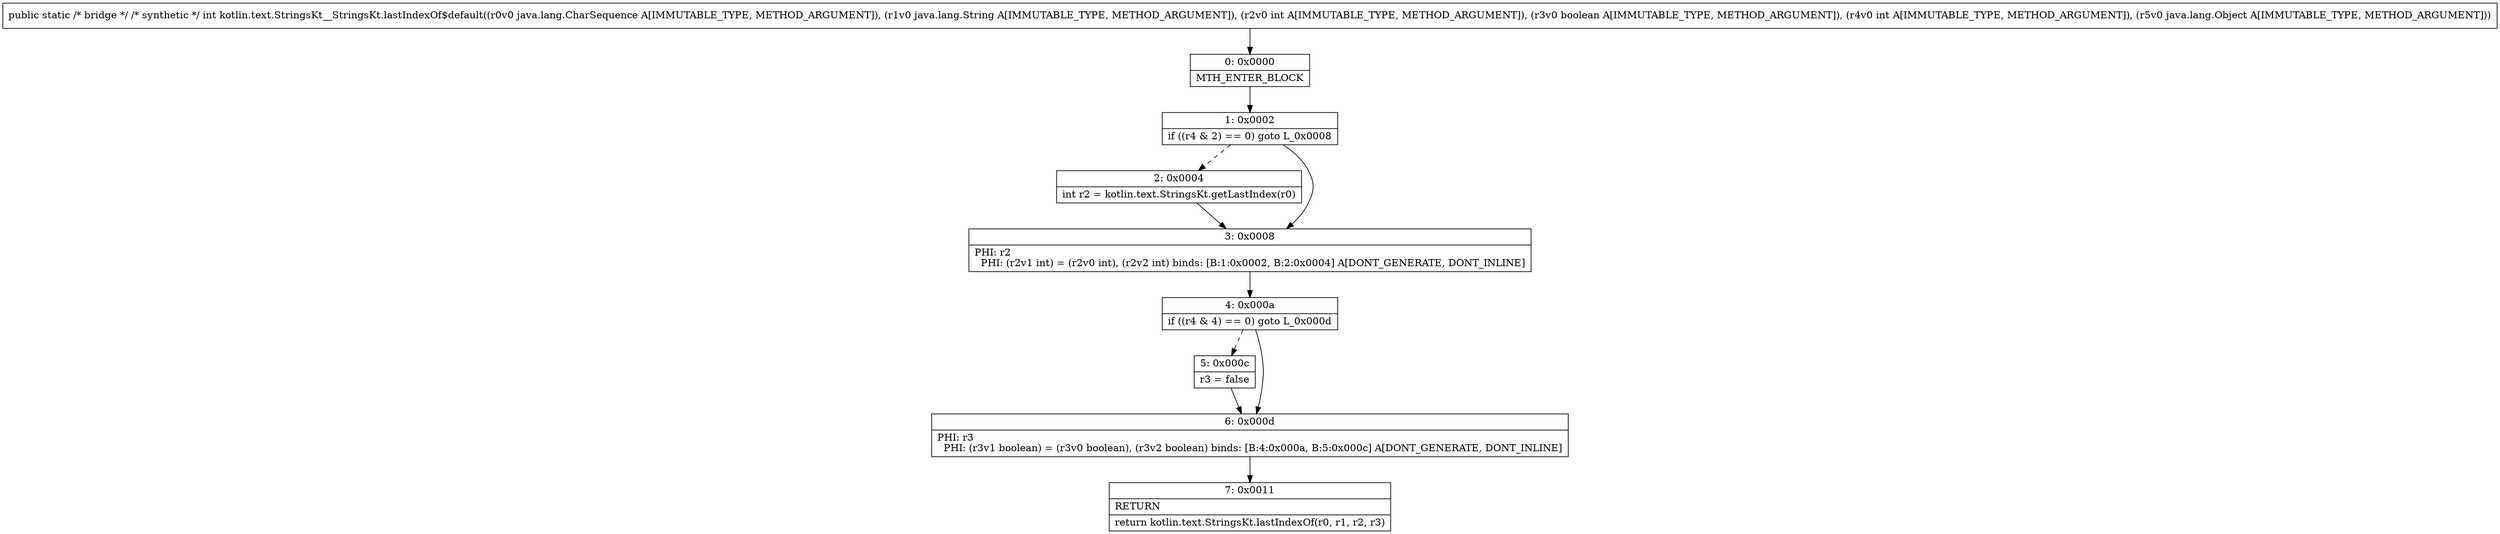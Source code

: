 digraph "CFG forkotlin.text.StringsKt__StringsKt.lastIndexOf$default(Ljava\/lang\/CharSequence;Ljava\/lang\/String;IZILjava\/lang\/Object;)I" {
Node_0 [shape=record,label="{0\:\ 0x0000|MTH_ENTER_BLOCK\l}"];
Node_1 [shape=record,label="{1\:\ 0x0002|if ((r4 & 2) == 0) goto L_0x0008\l}"];
Node_2 [shape=record,label="{2\:\ 0x0004|int r2 = kotlin.text.StringsKt.getLastIndex(r0)\l}"];
Node_3 [shape=record,label="{3\:\ 0x0008|PHI: r2 \l  PHI: (r2v1 int) = (r2v0 int), (r2v2 int) binds: [B:1:0x0002, B:2:0x0004] A[DONT_GENERATE, DONT_INLINE]\l}"];
Node_4 [shape=record,label="{4\:\ 0x000a|if ((r4 & 4) == 0) goto L_0x000d\l}"];
Node_5 [shape=record,label="{5\:\ 0x000c|r3 = false\l}"];
Node_6 [shape=record,label="{6\:\ 0x000d|PHI: r3 \l  PHI: (r3v1 boolean) = (r3v0 boolean), (r3v2 boolean) binds: [B:4:0x000a, B:5:0x000c] A[DONT_GENERATE, DONT_INLINE]\l}"];
Node_7 [shape=record,label="{7\:\ 0x0011|RETURN\l|return kotlin.text.StringsKt.lastIndexOf(r0, r1, r2, r3)\l}"];
MethodNode[shape=record,label="{public static \/* bridge *\/ \/* synthetic *\/ int kotlin.text.StringsKt__StringsKt.lastIndexOf$default((r0v0 java.lang.CharSequence A[IMMUTABLE_TYPE, METHOD_ARGUMENT]), (r1v0 java.lang.String A[IMMUTABLE_TYPE, METHOD_ARGUMENT]), (r2v0 int A[IMMUTABLE_TYPE, METHOD_ARGUMENT]), (r3v0 boolean A[IMMUTABLE_TYPE, METHOD_ARGUMENT]), (r4v0 int A[IMMUTABLE_TYPE, METHOD_ARGUMENT]), (r5v0 java.lang.Object A[IMMUTABLE_TYPE, METHOD_ARGUMENT])) }"];
MethodNode -> Node_0;
Node_0 -> Node_1;
Node_1 -> Node_2[style=dashed];
Node_1 -> Node_3;
Node_2 -> Node_3;
Node_3 -> Node_4;
Node_4 -> Node_5[style=dashed];
Node_4 -> Node_6;
Node_5 -> Node_6;
Node_6 -> Node_7;
}

